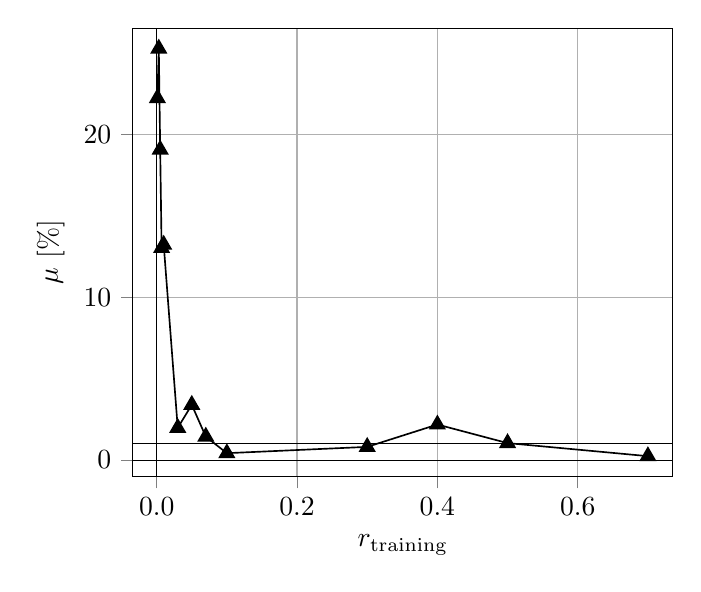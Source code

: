 % This file was created by matplotlib2tikz v0.6.18.
\begin{tikzpicture}

\begin{axis}[
tick align=outside,
tick pos=left,
x grid style={white!69.02!black},
xlabel={$r_\text{training}$},
xmajorgrids,
xmin=-0.034, xmax=0.735,
xtick={-0.2,0,0.2,0.4,0.6,0.8},
xticklabels={$-0.2$,$0.0$,$0.2$,$0.4$,$0.6$,$0.8$},
y grid style={white!69.02!black},
ylabel={$\mu$ [\%]},
ymajorgrids,
ymin=-1.012, ymax=26.551,
ytick={-10,0,10,20,30},
yticklabels={$-10$,$0$,$10$,$20$,$30$}
]
\addplot [semithick, black, mark=triangle*, mark size=3, mark options={solid}, forget plot]
table [row sep=\\]{%
0.001	22.254 \\
0.003	25.298 \\
0.005	19.09 \\
0.007	13.039 \\
0.01	13.241 \\
0.03	1.982 \\
0.05	3.398 \\
0.07	1.441 \\
0.1	0.424 \\
0.3	0.812 \\
0.4	2.187 \\
0.5	1.044 \\
0.7	0.241 \\
};
\path [draw=black, fill opacity=0] (axis cs:0,-1.012)
--(axis cs:0,26.551);

\path [draw=black, fill opacity=0] (axis cs:1,-1.012)
--(axis cs:1,26.551);

\path [draw=black, fill opacity=0] (axis cs:-0.034,0)
--(axis cs:0.735,0);

\path [draw=black, fill opacity=0] (axis cs:-0.034,1)
--(axis cs:0.735,1);

\end{axis}

\end{tikzpicture}